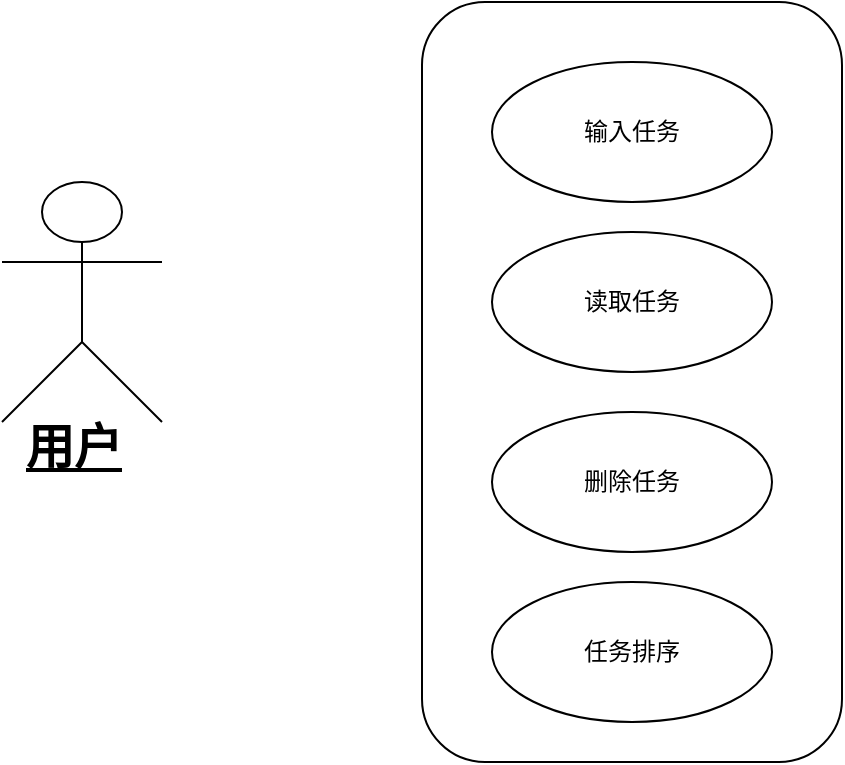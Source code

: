 <mxfile version="12.2.6" type="github" pages="1">
  <diagram id="T9WtwxOkwTUxLP5d2GLl" name="Page-1">
    <mxGraphModel dx="688" dy="496" grid="1" gridSize="10" guides="1" tooltips="1" connect="1" arrows="1" fold="1" page="1" pageScale="1" pageWidth="827" pageHeight="1169" math="0" shadow="0">
      <root>
        <mxCell id="0"/>
        <mxCell id="1" parent="0"/>
        <object label="Actor" id="B7no6JCAk587M0pFTC4a-1">
          <mxCell style="shape=umlActor;verticalLabelPosition=bottom;labelBackgroundColor=#ffffff;verticalAlign=top;html=1;" vertex="1" parent="1">
            <mxGeometry x="90" y="150" width="80" height="120" as="geometry"/>
          </mxCell>
        </object>
        <mxCell id="B7no6JCAk587M0pFTC4a-5" value="" style="rounded=1;whiteSpace=wrap;html=1;" vertex="1" parent="1">
          <mxGeometry x="300" y="60" width="210" height="380" as="geometry"/>
        </mxCell>
        <mxCell id="B7no6JCAk587M0pFTC4a-8" value="&lt;font style=&quot;vertical-align: inherit&quot;&gt;&lt;font style=&quot;vertical-align: inherit&quot;&gt;输入任务&lt;/font&gt;&lt;/font&gt;" style="ellipse;whiteSpace=wrap;html=1;" vertex="1" parent="1">
          <mxGeometry x="335" y="90" width="140" height="70" as="geometry"/>
        </mxCell>
        <mxCell id="B7no6JCAk587M0pFTC4a-9" value="&lt;font style=&quot;vertical-align: inherit&quot;&gt;&lt;font style=&quot;vertical-align: inherit&quot;&gt;读取任务&lt;/font&gt;&lt;/font&gt;" style="ellipse;whiteSpace=wrap;html=1;" vertex="1" parent="1">
          <mxGeometry x="335" y="175" width="140" height="70" as="geometry"/>
        </mxCell>
        <mxCell id="B7no6JCAk587M0pFTC4a-12" value="&lt;h1&gt;&lt;font style=&quot;vertical-align: inherit&quot;&gt;&lt;font style=&quot;vertical-align: inherit&quot;&gt;&lt;b&gt;&lt;u&gt;&lt;font style=&quot;vertical-align: inherit&quot;&gt;&lt;font style=&quot;vertical-align: inherit ; background-color: rgb(255 , 255 , 255)&quot;&gt;用户&lt;/font&gt;&lt;/font&gt;&lt;/u&gt;&lt;/b&gt;&lt;/font&gt;&lt;/font&gt;&lt;/h1&gt;" style="text;html=1;resizable=0;points=[];autosize=1;align=left;verticalAlign=top;spacingTop=-4;" vertex="1" parent="1">
          <mxGeometry x="100" y="250" width="60" height="50" as="geometry"/>
        </mxCell>
        <mxCell id="B7no6JCAk587M0pFTC4a-13" value="&lt;font style=&quot;vertical-align: inherit&quot;&gt;&lt;font style=&quot;vertical-align: inherit&quot;&gt;删除任务&lt;/font&gt;&lt;/font&gt;" style="ellipse;whiteSpace=wrap;html=1;labelBackgroundColor=#FFFFFF;" vertex="1" parent="1">
          <mxGeometry x="335" y="265" width="140" height="70" as="geometry"/>
        </mxCell>
        <mxCell id="B7no6JCAk587M0pFTC4a-14" value="任务排序" style="ellipse;whiteSpace=wrap;html=1;labelBackgroundColor=#FFFFFF;" vertex="1" parent="1">
          <mxGeometry x="335" y="350" width="140" height="70" as="geometry"/>
        </mxCell>
      </root>
    </mxGraphModel>
  </diagram>
</mxfile>
